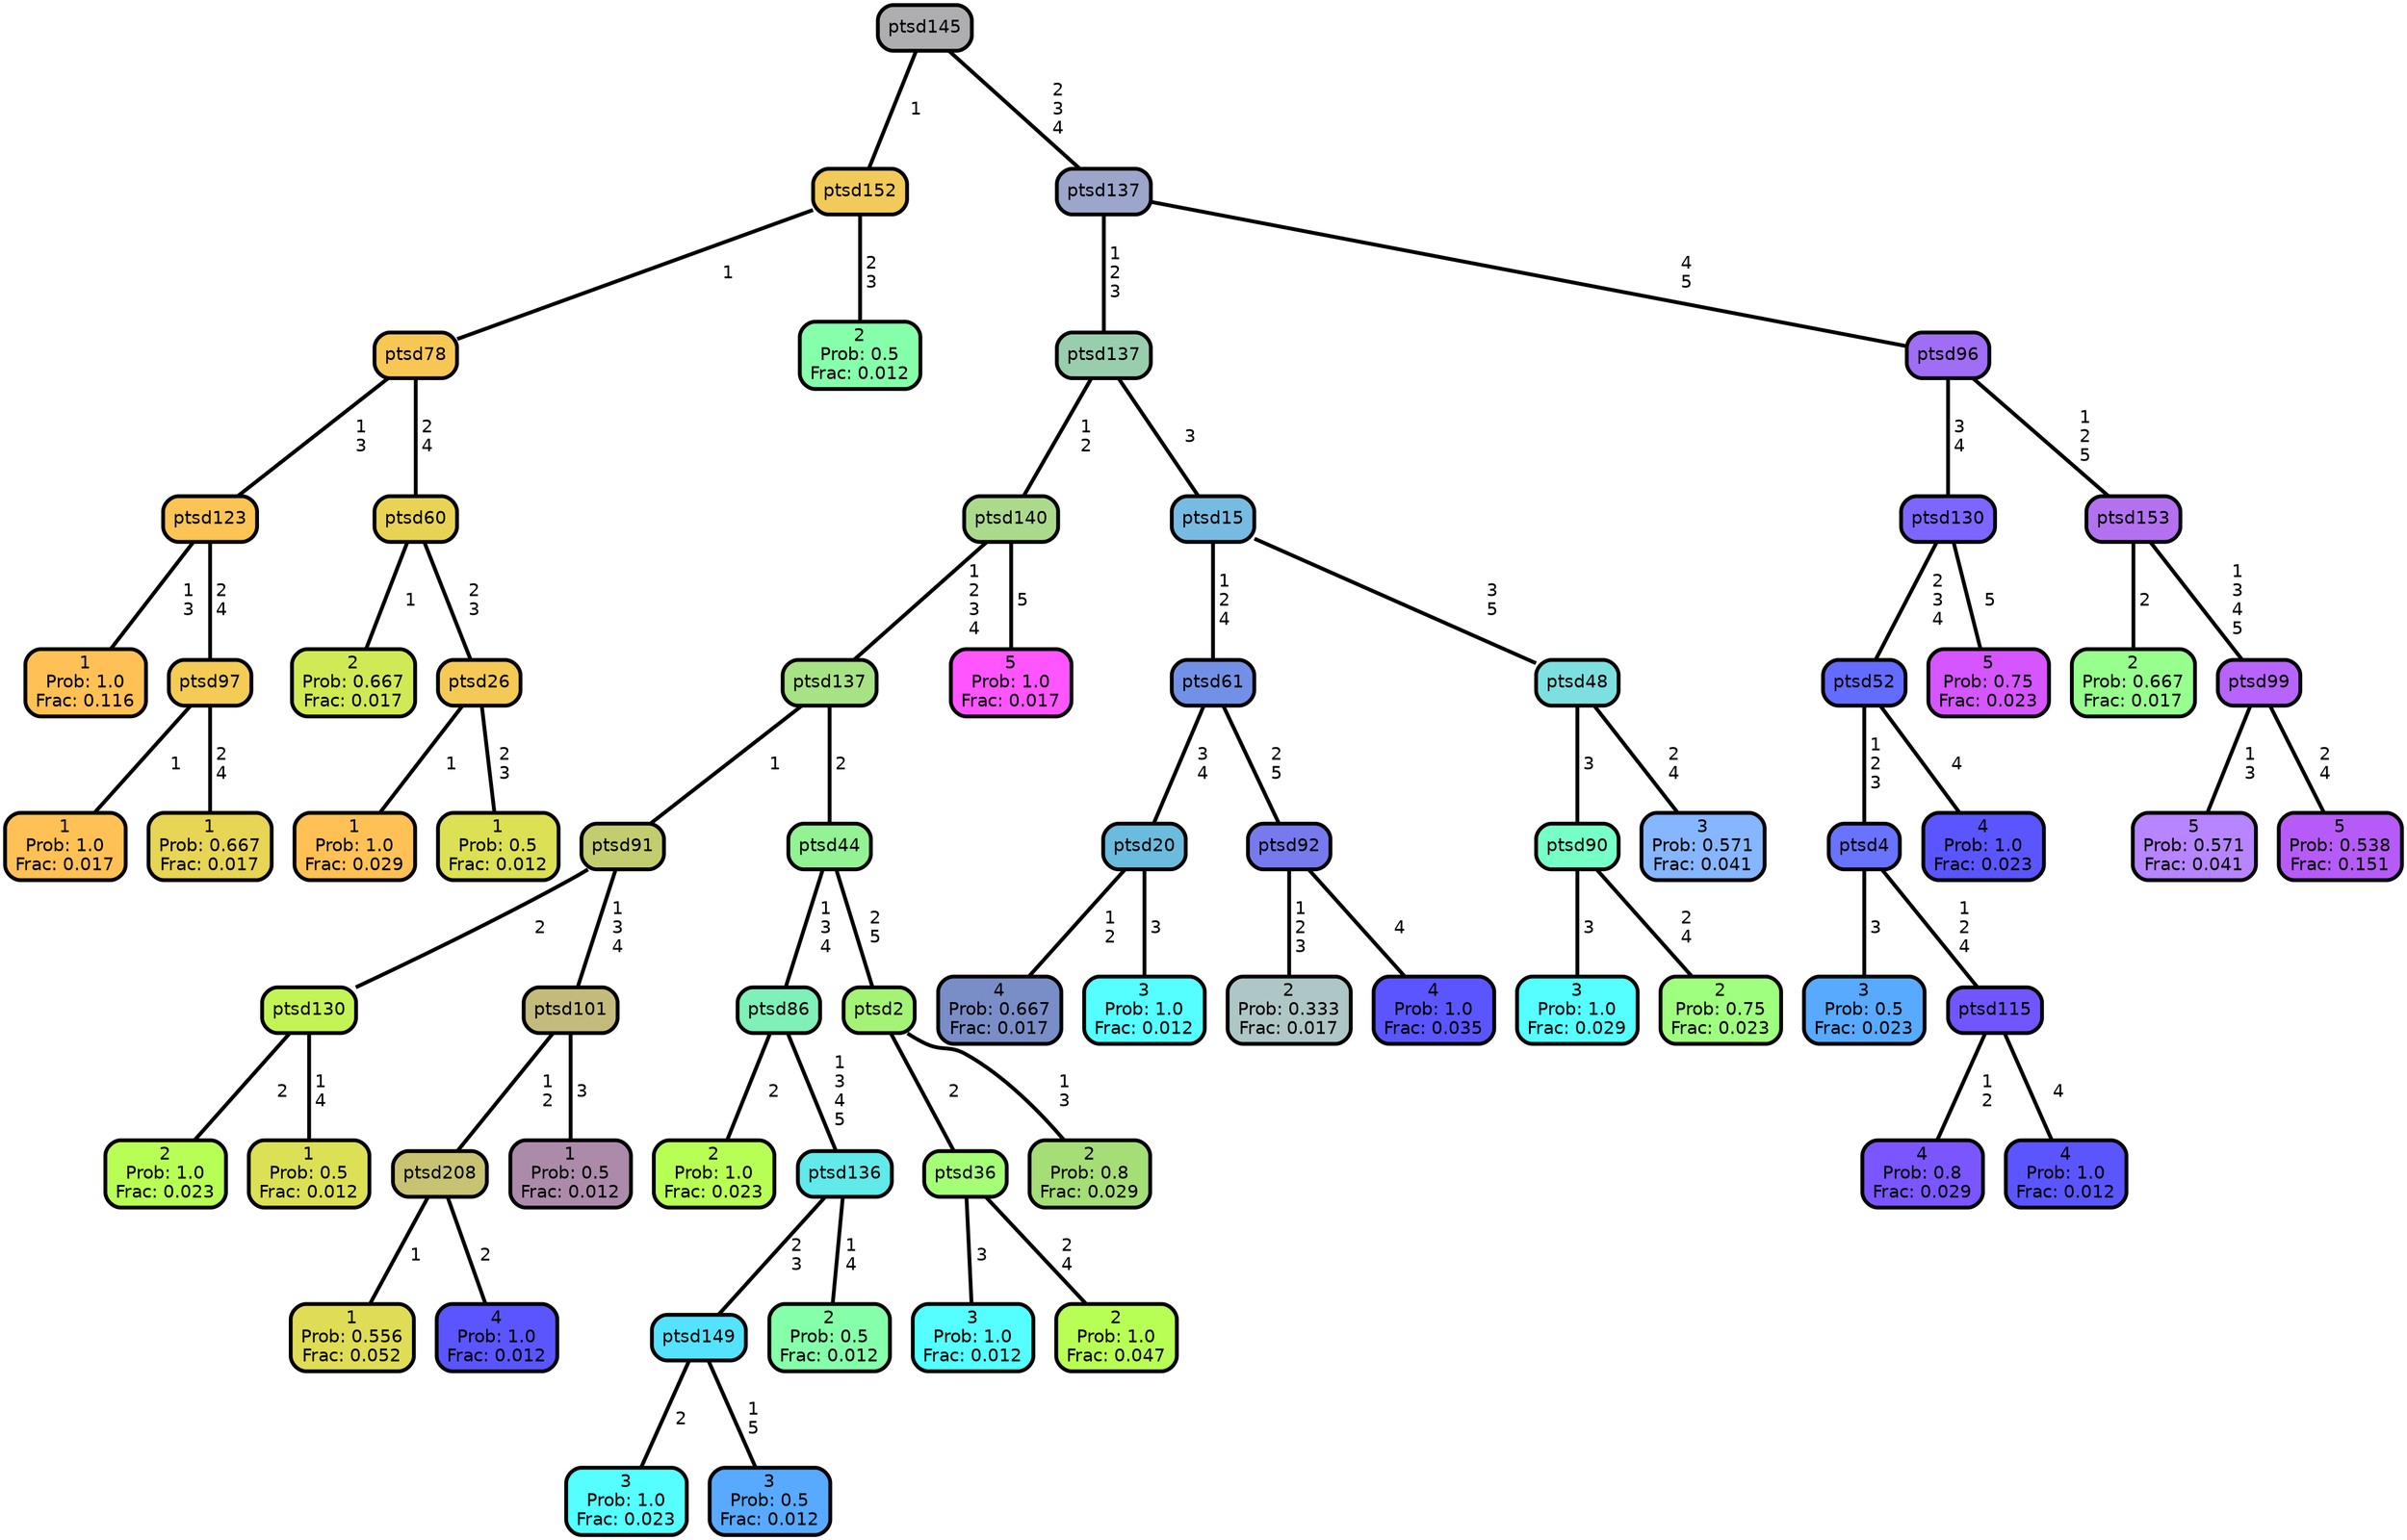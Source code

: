 graph Tree {
node [shape=box, style="filled, rounded",color="black",penwidth="3",fontcolor="black",                 fontname=helvetica] ;
graph [ranksep="0 equally", splines=straight,                 bgcolor=transparent, dpi=200] ;
edge [fontname=helvetica, color=black] ;
0 [label="1
Prob: 1.0
Frac: 0.116", fillcolor="#ffc155"] ;
1 [label="ptsd123", fillcolor="#fcc355"] ;
2 [label="1
Prob: 1.0
Frac: 0.017", fillcolor="#ffc155"] ;
3 [label="ptsd97", fillcolor="#f3cb55"] ;
4 [label="1
Prob: 0.667
Frac: 0.017", fillcolor="#e7d555"] ;
5 [label="ptsd78", fillcolor="#f7c755"] ;
6 [label="2
Prob: 0.667
Frac: 0.017", fillcolor="#cfea55"] ;
7 [label="ptsd60", fillcolor="#e9d355"] ;
8 [label="1
Prob: 1.0
Frac: 0.029", fillcolor="#ffc155"] ;
9 [label="ptsd26", fillcolor="#f4c955"] ;
10 [label="1
Prob: 0.5
Frac: 0.012", fillcolor="#dbe055"] ;
11 [label="ptsd152", fillcolor="#f1ca59"] ;
12 [label="2
Prob: 0.5
Frac: 0.012", fillcolor="#86ffaa"] ;
13 [label="ptsd145", fillcolor="#aeaeb1"] ;
14 [label="2
Prob: 1.0
Frac: 0.023", fillcolor="#b8ff55"] ;
15 [label="ptsd130", fillcolor="#c3f455"] ;
16 [label="1
Prob: 0.5
Frac: 0.012", fillcolor="#dbe055"] ;
17 [label="ptsd91", fillcolor="#c3cd6f"] ;
18 [label="1
Prob: 0.556
Frac: 0.052", fillcolor="#dfdc55"] ;
19 [label="ptsd208", fillcolor="#c7c373"] ;
20 [label="4
Prob: 1.0
Frac: 0.012", fillcolor="#5a55ff"] ;
21 [label="ptsd101", fillcolor="#c3bb7c"] ;
22 [label="1
Prob: 0.5
Frac: 0.012", fillcolor="#ac8baa"] ;
23 [label="ptsd137", fillcolor="#a7e385"] ;
24 [label="2
Prob: 1.0
Frac: 0.023", fillcolor="#b8ff55"] ;
25 [label="ptsd86", fillcolor="#7ef0b8"] ;
26 [label="3
Prob: 1.0
Frac: 0.023", fillcolor="#55ffff"] ;
27 [label="ptsd149", fillcolor="#55e2ff"] ;
28 [label="3
Prob: 0.5
Frac: 0.012", fillcolor="#57aaff"] ;
29 [label="ptsd136", fillcolor="#62e9e9"] ;
30 [label="2
Prob: 0.5
Frac: 0.012", fillcolor="#86ffaa"] ;
31 [label="ptsd44", fillcolor="#93f293"] ;
32 [label="3
Prob: 1.0
Frac: 0.012", fillcolor="#55ffff"] ;
33 [label="ptsd36", fillcolor="#a4ff77"] ;
34 [label="2
Prob: 1.0
Frac: 0.047", fillcolor="#b8ff55"] ;
35 [label="ptsd2", fillcolor="#a4f377"] ;
36 [label="2
Prob: 0.8
Frac: 0.029", fillcolor="#a5dd77"] ;
37 [label="ptsd140", fillcolor="#acda8c"] ;
38 [label="5
Prob: 1.0
Frac: 0.017", fillcolor="#ff55ff"] ;
39 [label="ptsd137", fillcolor="#98cead"] ;
40 [label="4
Prob: 0.667
Frac: 0.017", fillcolor="#798dc6"] ;
41 [label="ptsd20", fillcolor="#6abbdd"] ;
42 [label="3
Prob: 1.0
Frac: 0.012", fillcolor="#55ffff"] ;
43 [label="ptsd61", fillcolor="#7291e6"] ;
44 [label="2
Prob: 0.333
Frac: 0.017", fillcolor="#aec6c6"] ;
45 [label="ptsd92", fillcolor="#767aec"] ;
46 [label="4
Prob: 1.0
Frac: 0.035", fillcolor="#5a55ff"] ;
47 [label="ptsd15", fillcolor="#78bbe2"] ;
48 [label="3
Prob: 1.0
Frac: 0.029", fillcolor="#55ffff"] ;
49 [label="ptsd90", fillcolor="#76ffc6"] ;
50 [label="2
Prob: 0.75
Frac: 0.023", fillcolor="#9fff7f"] ;
51 [label="ptsd48", fillcolor="#7ddfdf"] ;
52 [label="3
Prob: 0.571
Frac: 0.041", fillcolor="#86b6ff"] ;
53 [label="ptsd137", fillcolor="#9ba6ca"] ;
54 [label="3
Prob: 0.5
Frac: 0.023", fillcolor="#57aaff"] ;
55 [label="ptsd4", fillcolor="#6873ff"] ;
56 [label="4
Prob: 0.8
Frac: 0.029", fillcolor="#7b55ff"] ;
57 [label="ptsd115", fillcolor="#7155ff"] ;
58 [label="4
Prob: 1.0
Frac: 0.012", fillcolor="#5a55ff"] ;
59 [label="ptsd52", fillcolor="#646bff"] ;
60 [label="4
Prob: 1.0
Frac: 0.023", fillcolor="#5a55ff"] ;
61 [label="ptsd130", fillcolor="#7c66ff"] ;
62 [label="5
Prob: 0.75
Frac: 0.023", fillcolor="#d555ff"] ;
63 [label="ptsd96", fillcolor="#a06df5"] ;
64 [label="2
Prob: 0.667
Frac: 0.017", fillcolor="#97ff8d"] ;
65 [label="ptsd153", fillcolor="#b371f0"] ;
66 [label="5
Prob: 0.571
Frac: 0.041", fillcolor="#b685ff"] ;
67 [label="ptsd99", fillcolor="#b664f9"] ;
68 [label="5
Prob: 0.538
Frac: 0.151", fillcolor="#b65bf8"] ;
1 -- 0 [label=" 1\n 3",penwidth=3] ;
1 -- 3 [label=" 2\n 4",penwidth=3] ;
3 -- 2 [label=" 1",penwidth=3] ;
3 -- 4 [label=" 2\n 4",penwidth=3] ;
5 -- 1 [label=" 1\n 3",penwidth=3] ;
5 -- 7 [label=" 2\n 4",penwidth=3] ;
7 -- 6 [label=" 1",penwidth=3] ;
7 -- 9 [label=" 2\n 3",penwidth=3] ;
9 -- 8 [label=" 1",penwidth=3] ;
9 -- 10 [label=" 2\n 3",penwidth=3] ;
11 -- 5 [label=" 1",penwidth=3] ;
11 -- 12 [label=" 2\n 3",penwidth=3] ;
13 -- 11 [label=" 1",penwidth=3] ;
13 -- 53 [label=" 2\n 3\n 4",penwidth=3] ;
15 -- 14 [label=" 2",penwidth=3] ;
15 -- 16 [label=" 1\n 4",penwidth=3] ;
17 -- 15 [label=" 2",penwidth=3] ;
17 -- 21 [label=" 1\n 3\n 4",penwidth=3] ;
19 -- 18 [label=" 1",penwidth=3] ;
19 -- 20 [label=" 2",penwidth=3] ;
21 -- 19 [label=" 1\n 2",penwidth=3] ;
21 -- 22 [label=" 3",penwidth=3] ;
23 -- 17 [label=" 1",penwidth=3] ;
23 -- 31 [label=" 2",penwidth=3] ;
25 -- 24 [label=" 2",penwidth=3] ;
25 -- 29 [label=" 1\n 3\n 4\n 5",penwidth=3] ;
27 -- 26 [label=" 2",penwidth=3] ;
27 -- 28 [label=" 1\n 5",penwidth=3] ;
29 -- 27 [label=" 2\n 3",penwidth=3] ;
29 -- 30 [label=" 1\n 4",penwidth=3] ;
31 -- 25 [label=" 1\n 3\n 4",penwidth=3] ;
31 -- 35 [label=" 2\n 5",penwidth=3] ;
33 -- 32 [label=" 3",penwidth=3] ;
33 -- 34 [label=" 2\n 4",penwidth=3] ;
35 -- 33 [label=" 2",penwidth=3] ;
35 -- 36 [label=" 1\n 3",penwidth=3] ;
37 -- 23 [label=" 1\n 2\n 3\n 4",penwidth=3] ;
37 -- 38 [label=" 5",penwidth=3] ;
39 -- 37 [label=" 1\n 2",penwidth=3] ;
39 -- 47 [label=" 3",penwidth=3] ;
41 -- 40 [label=" 1\n 2",penwidth=3] ;
41 -- 42 [label=" 3",penwidth=3] ;
43 -- 41 [label=" 3\n 4",penwidth=3] ;
43 -- 45 [label=" 2\n 5",penwidth=3] ;
45 -- 44 [label=" 1\n 2\n 3",penwidth=3] ;
45 -- 46 [label=" 4",penwidth=3] ;
47 -- 43 [label=" 1\n 2\n 4",penwidth=3] ;
47 -- 51 [label=" 3\n 5",penwidth=3] ;
49 -- 48 [label=" 3",penwidth=3] ;
49 -- 50 [label=" 2\n 4",penwidth=3] ;
51 -- 49 [label=" 3",penwidth=3] ;
51 -- 52 [label=" 2\n 4",penwidth=3] ;
53 -- 39 [label=" 1\n 2\n 3",penwidth=3] ;
53 -- 63 [label=" 4\n 5",penwidth=3] ;
55 -- 54 [label=" 3",penwidth=3] ;
55 -- 57 [label=" 1\n 2\n 4",penwidth=3] ;
57 -- 56 [label=" 1\n 2",penwidth=3] ;
57 -- 58 [label=" 4",penwidth=3] ;
59 -- 55 [label=" 1\n 2\n 3",penwidth=3] ;
59 -- 60 [label=" 4",penwidth=3] ;
61 -- 59 [label=" 2\n 3\n 4",penwidth=3] ;
61 -- 62 [label=" 5",penwidth=3] ;
63 -- 61 [label=" 3\n 4",penwidth=3] ;
63 -- 65 [label=" 1\n 2\n 5",penwidth=3] ;
65 -- 64 [label=" 2",penwidth=3] ;
65 -- 67 [label=" 1\n 3\n 4\n 5",penwidth=3] ;
67 -- 66 [label=" 1\n 3",penwidth=3] ;
67 -- 68 [label=" 2\n 4",penwidth=3] ;
{rank = same;}}